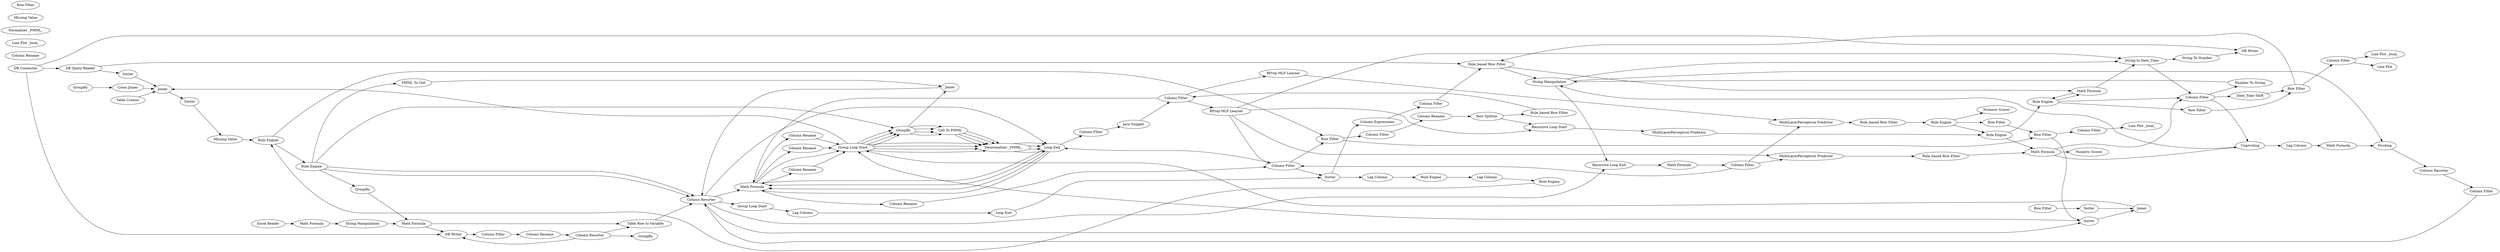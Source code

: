 digraph {
	4 [label="DB Query Reader"]
	7 [label="Table Creator"]
	15 [label="DB Connector"]
	18 [label=Sorter]
	2 [label=Sorter]
	8 [label=Joiner]
	9 [label=GroupBy]
	11 [label="Cross Joiner"]
	12 [label="Missing Value"]
	208 [label="Column Filter"]
	238 [label="Column Rename"]
	239 [label="Rule Engine"]
	172 [label="Numeric Row Splitter"]
	188 [label="Line Plot _local_"]
	193 [label=Concatenate]
	166 [label="Group Loop Start"]
	169 [label="Math Formula"]
	170 [label="Normalizer _PMML_"]
	171 [label="PMML To Cell"]
	172 [label="Loop End _2 ports_"]
	173 [label=GroupBy]
	174 [label=Joiner]
	200 [label="Column Filter"]
	177 [label="RProp MLP Learner"]
	197 [label="Column Filter"]
	278 [label="Rule_based Row Filter"]
	283 [label="MultiLayerPerceptron Predictor"]
	284 [label="Missing Value"]
	288 [label="Numeric Scorer"]
	289 [label="Line Plot _local_"]
	290 [label="Row Filter"]
	291 [label="Column Filter"]
	292 [label="Row Splitter"]
	293 [label="PMML Writer"]
	294 [label="Row Filter"]
	296 [label="Rule_based Row Filter"]
	302 [label="Rule Engine"]
	303 [label="RProp MLP Learner"]
	304 [label="MultiLayerPerceptron Predictor"]
	305 [label="Rule_based Row Filter"]
	306 [label="Rule Engine"]
	307 [label="Numeric Scorer"]
	318 [label="Row Filter"]
	319 [label="Column Filter"]
	320 [label="Row Filter"]
	323 [label="Line Plot _local_"]
	30 [label="Loop End"]
	31 [label="Group Loop Start"]
	165 [label="Lag Column"]
	185 [label="Row Splitter"]
	204 [label="Row Splitter"]
	206 [label="Lag Column"]
	207 [label="Rule Engine"]
	208 [label="Rule Engine"]
	209 [label="Column Filter"]
	210 [label="Column Rename"]
	234 [label="Lag Column"]
	235 [label="Rule Engine"]
	236 [label="Double To Int"]
	179 [label="Math Formula"]
	182 [label="Column Filter"]
	192 [label="Java Snippet"]
	197 [label="Column Filter"]
	178 [label=Joiner]
	166 [label="Group Loop Start"]
	169 [label="Math Formula"]
	173 [label=GroupBy]
	175 [label="Cell To PMML"]
	176 [label="Denormalizer _PMML_"]
	179 [label="Loop End"]
	183 [label="Column Rename"]
	184 [label="Column Rename"]
	185 [label=Sorter]
	187 [label="Column Rename"]
	166 [label="Group Loop Start"]
	169 [label="Math Formula"]
	173 [label=GroupBy]
	175 [label="Cell To PMML"]
	176 [label="Denormalizer _PMML_"]
	179 [label="Loop End"]
	166 [label="Group Loop Start"]
	169 [label="Math Formula"]
	173 [label=GroupBy]
	175 [label="Cell To PMML"]
	176 [label="Denormalizer _PMML_"]
	179 [label="Loop End"]
	190 [label="Column Expressions"]
	193 [label="Column Filter"]
	194 [label="Column Rename"]
	166 [label="Group Loop Start"]
	169 [label="Math Formula"]
	173 [label=GroupBy]
	175 [label="Cell To PMML"]
	176 [label="Denormalizer _PMML_"]
	179 [label="Loop End"]
	198 [label="Row Filter"]
	199 [label="Row Filter"]
	200 [label=Sorter]
	201 [label=Sorter]
	300 [label="Column Filter"]
	301 [label=Sorter]
	216 [label="Line Plot _local_"]
	218 [label="Column Filter"]
	222 [label="Line Plot"]
	228 [label=GroupBy]
	236 [label="Row Filter"]
	237 [label="Row Filter"]
	52 [label="MultiLayerPerceptron Predictor"]
	64 [label="Recursive Loop Start"]
	65 [label="Recursive Loop End"]
	159 [label="Column Filter"]
	172 [label="Column Resorter"]
	292 [label="Rule Engine"]
	293 [label="String to Date_Time"]
	295 [label="Date_Time Shift"]
	298 [label="Date_Time to String"]
	301 [label="String To Number _deprecated_"]
	306 [label="Math Formula"]
	314 [label="Math Formula"]
	315 [label="Column Filter"]
	316 [label="Math Formula"]
	317 [label="Number To String"]
	318 [label="Math Formula"]
	319 [label="Column Filter"]
	320 [label=Unpivoting]
	321 [label="Lag Column"]
	322 [label="Math Formula"]
	323 [label=Pivoting]
	324 [label="Column Resorter"]
	293 [label="String to Date_Time"]
	294 [label="Row Filter"]
	298 [label="Row Filter"]
	301 [label="Rule_based Row Filter"]
	310 [label="DB Writer"]
	313 [label=GroupBy]
	316 [label="Rule Engine"]
	317 [label="Math Formula"]
	318 [label="Column Filter"]
	319 [label="String Manipulation"]
	339 [label="Number To String"]
	340 [label="String To Number"]
	341 [label="Excel Reader"]
	342 [label="Math Formula"]
	343 [label="String Manipulation"]
	344 [label="Column Filter"]
	345 [label="Column Rename"]
	346 [label="Column Resorter"]
	347 [label="Math Formula"]
	351 [label="Column Combiner"]
	352 [label="String Manipulation"]
	347 [label="Table Row to Variable"]
	351 [label="Math Formula"]
	352 [label="DB Writer"]
	2 -> 12
	8 -> 2
	9 -> 11
	11 -> 8
	12 -> 208
	208 -> 239
	166 -> 8
	169 -> 166
	239 -> 171
	239 -> 172
	239 -> 173
	171 -> 174
	173 -> 174
	174 -> 172
	177 -> 283
	197 -> 303
	197 -> 177
	278 -> 197
	283 -> 296
	315 -> 283
	315 -> 304
	290 -> 294
	291 -> 289
	294 -> 291
	296 -> 302
	302 -> 292
	302 -> 290
	302 -> 288
	303 -> 293
	303 -> 304
	304 -> 305
	305 -> 306
	306 -> 307
	306 -> 318
	318 -> 320
	319 -> 323
	320 -> 319
	30 -> 185
	31 -> 165
	165 -> 30
	185 -> 206
	206 -> 207
	207 -> 234
	208 -> 236
	209 -> 210
	210 -> 204
	234 -> 235
	235 -> 208
	236 -> 209
	166 -> 176
	166 -> 173
	173 -> 175
	175 -> 176
	176 -> 179
	179 -> 169
	166 -> 176
	166 -> 173
	173 -> 175
	175 -> 176
	176 -> 179
	179 -> 169
	166 -> 176
	166 -> 173
	173 -> 175
	175 -> 176
	176 -> 179
	179 -> 169
	166 -> 176
	166 -> 173
	173 -> 175
	175 -> 176
	176 -> 179
	179 -> 169
	178 -> 166
	169 -> 183
	183 -> 166
	184 -> 166
	185 -> 190
	187 -> 193
	169 -> 184
	169 -> 194
	193 -> 185
	194 -> 166
	169 -> 187
	172 -> 200
	199 -> 201
	200 -> 178
	201 -> 178
	179 -> 182
	182 -> 192
	192 -> 197
	197 -> 169
	190 -> 300
	300 -> 301
	52 -> 292
	64 -> 52
	65 -> 314
	159 -> 172
	172 -> 65
	292 -> 306
	292 -> 316
	293 -> 318
	295 -> 298
	298 -> 301
	301 -> 319
	306 -> 320
	314 -> 315
	316 -> 317
	317 -> 293
	318 -> 295
	319 -> 65
	320 -> 321
	321 -> 322
	322 -> 323
	323 -> 324
	324 -> 159
	341 -> 342
	342 -> 343
	343 -> 351
	344 -> 345
	345 -> 346
	346 -> 347
	351 -> 352
	352 -> 344
	4 -> 18
	4 -> 301
	7 -> 8
	15 -> 4
	15 -> 352
	15 -> 310
	18 -> 8
	239 -> 172
	239 -> 228
	172 -> 169
	193 -> 179
	193 -> 236
	172 -> 179
	172 -> 31
	200 -> 166
	303 -> 193
	303 -> 64
	204 -> 64
	204 -> 278
	301 -> 317
	218 -> 216
	218 -> 222
	228 -> 351
	236 -> 294
	237 -> 298
	315 -> 193
	293 -> 340
	294 -> 200
	298 -> 218
	316 -> 318
	316 -> 237
	317 -> 316
	318 -> 339
	319 -> 293
	339 -> 319
	340 -> 310
	346 -> 313
	346 -> 352
	347 -> 172
	351 -> 347
	rankdir=LR
}
